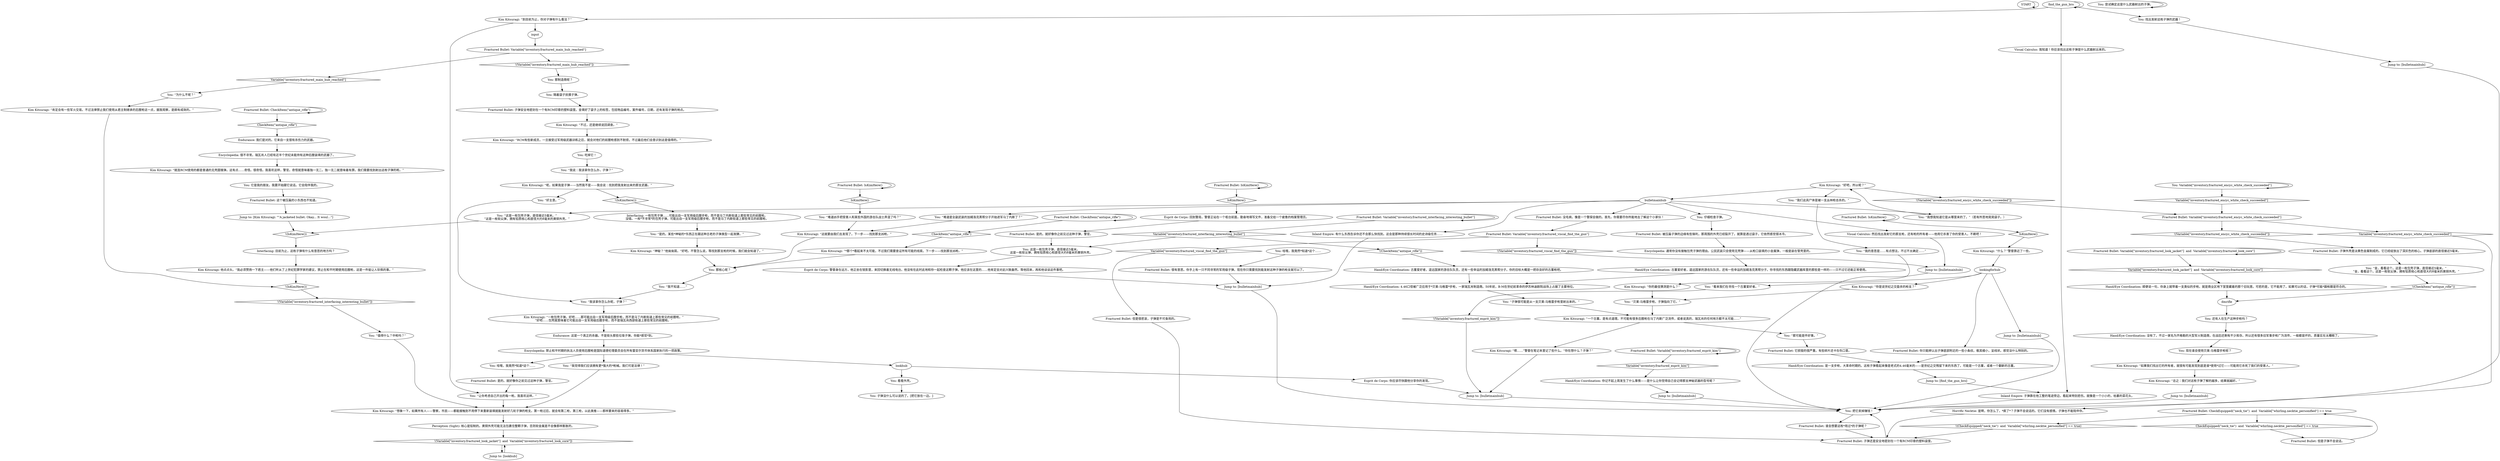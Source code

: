 # INVENTORY / FRACTURED BULLET
# By inspecting the bullet, you can find out that:
#1. The bullet came from a breech-loaded rifle.
#2. The bullet was shot from some distance, so this was probably not a mercy kill (white check.)
#3. The rifle used was a model mass-produced during the revolutionary war, and the surplus rifles/ammo are still a favourite with third-world guerrillas and Jamrock bangers.
# ==================================================
digraph G {
	  0 [label="START"];
	  1 [label="input"];
	  2 [label="You: 哇哦，我竟然*知道*这个……"];
	  3 [label="You: “值得什么？中枪吗？”"];
	  4 [label="Esprit de Corps: 警督身在远方，他正坐在锐影里，来回切换着无线电台。他没有在此时此地和你一起检查这颗子弹。他应该在这里的……他肯定会对此兴致盎然。等他回来，再和他谈谈这件事吧。"];
	  5 [label="Interfacing: 一枚包壳子弹……可能出自一支军用级后膛步枪，而不是马丁内斯街道上那些常见的前膛枪。\n没错。一枚*不寻常*的包壳子弹。可能出自一支军用级后膛步枪，而不是马丁内斯街道上那些常见的前膛枪。"];
	  6 [label="Fractured Bullet: 这个被压扁的小东西也不知道。"];
	  7 [label="Fractured Bullet: 但是子弹不会说话。"];
	  8 [label="Horrific Necktie: 是啊，你怎么了，*疯了*？子弹不会说话的。它们没有感情。子弹也不能陪伴你。"];
	  9 [label="Hand/Eye Coordination: 是一支步枪，大革命时期的。这枚子弹看起来像是老式的4.46毫米的——是世纪之交残留下来的东西了。可能是一个古董，或者一个翻新的古董。"];
	  10 [label="Fractured Bullet: Variable[\"inventory.fractured_look_jacket\"]  and  Variable[\"inventory.fractured_look_core\"]"];
	  11 [label="Variable[\"inventory.fractured_look_jacket\"]  and  Variable[\"inventory.fractured_look_core\"]", shape=diamond];
	  12 [label="!(Variable[\"inventory.fractured_look_jacket\"]  and  Variable[\"inventory.fractured_look_core\"])", shape=diamond];
	  13 [label="lookhub"];
	  14 [label="You: “让你考虑自己开出的每一枪。我喜欢这样。”"];
	  15 [label="You: “这是一枚包壳子弹，直径接近5毫米。”\n“这是一枚软尖弹，拥有铅质核心和直径大约8毫米的黄铜外壳。”"];
	  16 [label="You: “金，看看这个。这是一枚包壳子弹，直径接近5毫米。”\n“金，看看这个。这是一枚软尖弹，拥有铅质核心和直径大约8毫米的黄铜外壳。”"];
	  17 [label="Endurance: 这是一个真正的杀器。不是街头那些垃圾子弹。你能*感觉*到。"];
	  18 [label="Endurance: 我们是对的。它来自一支很有杀伤力的武器。"];
	  19 [label="Hand/Eye Coordination: 古董爱好者，遥远国家的游击队队员，还有一些幸运的加姆洛克黑帮分子。你寻找的东西跟隐藏武器库里的那些是一样的——只不过它还能正常使用。"];
	  20 [label="Jump to: [bulletmainhub]"];
	  21 [label="You: “难道凶手把受害人和某些外国的游击队战士弄混了吗？”"];
	  22 [label="Kim Kitsuragi: “到目前为止，你对子弹有什么看法？”"];
	  23 [label="You: 吃掉它！"];
	  24 [label="Encyclopedia: 禁止和平时期的执法人员使用后膛枪是国际道德伦理委员会在所有雷亚尔货币体系国家执行的一项政策。"];
	  25 [label="Perception (Sight): 核心是铅制的。黄铜外壳可能无法包裹住整颗子弹，否则软金属是不会像那样膨胀的。"];
	  26 [label="Kim Kitsuragi: “不过，还是继续说回调查。”"];
	  27 [label="Inland Empire: 子弹靠在他工整的笔迹旁边，看起来特别悲伤。就像是一个小小的，枯萎的菜花头。"];
	  28 [label="find_the_gun_bro"];
	  29 [label="You: 它是我的朋友。我要开始跟它说话。它会陪伴我的。"];
	  30 [label="Inland Empire: 有什么东西告诉你还不会那么快找到。这会是那种持续很长时间的史诗级任务……"];
	  31 [label="You: “我想我知道它是从哪里来的了。”（若有所思地晃晃袋子。）"];
	  32 [label="You: 隔着袋子抚摸子弹。"];
	  33 [label="Hand/Eye Coordination: 4.46口径被广泛应用于*贝莱-马格雷*步枪，一家瑞瓦肖制造商。50年前，B-M在世纪前革命的伊苏林迪剧院战场上占据了主要地位。"];
	  34 [label="Fractured Bullet: IsKimHere()"];
	  35 [label="IsKimHere()", shape=diamond];
	  36 [label="!(IsKimHere())", shape=diamond];
	  37 [label="Kim Kitsuragi: “RCM有些新成员，一旦接受过军用级武器训练之后，就会对他们的前膛枪感到不耐烦，不过最后他们会意识到这是值得的。”"];
	  38 [label="lookingforhub"];
	  39 [label="You: “我说：我该拿你怎么办，子弹？”"];
	  40 [label="Fractured Bullet: 但是很悲哀，子弹是不可食用的。"];
	  41 [label="Visual Calculus: 然后找出发射它的那支枪，还有枪的所有者——他用它杀害了你的受害人。不赖吧！"];
	  42 [label="You: 子弹没什么可以说的了。[把它放在一边。]"];
	  43 [label="Fractured Bullet: 你只能辨认出子弹底部附近的一些小条纹。极其细小，呈线状。感觉没什么特别的。"];
	  44 [label="You: “是的。某些*神秘的*东西正在跟这种古老的子弹类型一起发酵。”"];
	  45 [label="Fractured Bullet: 很有意思。你手上有一只不同寻常的军用级子弹。现在你只需要找到能发射这种子弹的枪支就可以了。"];
	  46 [label="Fractured Bullet: 是的。就好像你之前见过这种子弹，警官。"];
	  47 [label="Fractured Bullet: Variable[\"inventory.fractured_esprit_kim\"]"];
	  48 [label="Variable[\"inventory.fractured_esprit_kim\"]", shape=diamond];
	  49 [label="!(Variable[\"inventory.fractured_esprit_kim\"])", shape=diamond];
	  50 [label="Kim Kitsuragi: “*那个*看起来不太可能，不过我们需要查证所有可能的线索。下一步——找到那支凶枪。”"];
	  51 [label="Hand/Eye Coordination: 顺便说一句，你身上就带着一支类似的步枪。就是商业区地下室里藏着的那个旧玩意。可悲的是，它不能用了。如果可以的话，子弹*可能*跟枪膛是符合的。"];
	  52 [label="Fractured Bullet: IsKimHere()"];
	  53 [label="IsKimHere()", shape=diamond];
	  54 [label="!(IsKimHere())", shape=diamond];
	  55 [label="Kim Kitsuragi: “一枚包壳子弹。好吧……那可能出自一支军用级后膛步枪，而不是马丁内斯街道上那些常见的前膛枪。”\n“好吧……包壳就意味着它可能出自一支军用级后膛步枪，而不是瑞瓦肖西部街道上那些常见的前膛枪。”"];
	  56 [label="Fractured Bullet: IsKimHere()"];
	  57 [label="IsKimHere()", shape=diamond];
	  58 [label="!(IsKimHere())", shape=diamond];
	  59 [label="You: “我不知道……”"];
	  60 [label="Fractured Bullet: 它损毁的很严重。有些碎片还卡在伤口里。"];
	  61 [label="Kim Kitsuragi: 他点点头。“我必须赞扬一下君主——他们听从了上世纪犯罪学家的建议，禁止在和平时期使用后膛枪，这是一件挺让人钦佩的事。”"];
	  62 [label="Fractured Bullet: Variable[\"inventory.fractured_interfacing_interesting_bullet\"]"];
	  63 [label="Variable[\"inventory.fractured_interfacing_interesting_bullet\"]", shape=diamond];
	  64 [label="!(Variable[\"inventory.fractured_interfacing_interesting_bullet\"])", shape=diamond];
	  65 [label="Esprit de Corps: 回到警局，警督正站在一个柜台前面，勤奋地填写文件，准备交给一个疲惫的档案管理员。"];
	  66 [label="Kim Kitsuragi: “嗯……”警督在笔记本里记了些什么。“你在想什么？子弹？”"];
	  67 [label="You: “为什么不呢？”"];
	  68 [label="Fractured Bullet: 子弹还是安全地密封在一个有RCM印章的塑料袋里。"];
	  69 [label="Jump to: [find_the_gun_bro]"];
	  70 [label="You: 那制造商呢？"];
	  71 [label="Fractured Bullet: 子弹安全地密封在一个有RCM印章的塑料袋里。金填好了袋子上的标签，包括物品编号，案件编号，日期，还有发现子弹的地点。"];
	  72 [label="Fractured Bullet: 被压扁子弹的边缘有些锋利，那周围的外壳已经裂开了。就算是透过袋子，它依然感觉很冰冷。"];
	  73 [label="Fractured Bullet: 子弹外壳是淡黄色金属制成的。它已经绽放出了深灰色的核心。子弹底部的直径接近5毫米。"];
	  74 [label="Hand/Eye Coordination: 你记不起上周发生了什么事情——是什么让你觉得自己会记得那支神秘武器的型号呢？"];
	  75 [label="Esprit de Corps: 你应该尽快跟他分享你的发现。"];
	  76 [label="You: 那核心呢？"];
	  77 [label="Jump to: [bulletmainhub]"];
	  78 [label="Fractured Bullet: 没毛病，像是一个警探会做的。首先，你需要尽你所能地去了解这个小家伙！"];
	  79 [label="You: 仔细检查子弹。"];
	  80 [label="You: 尝试确定这是什么武器射出的子弹。"];
	  81 [label="You: Variable[\"inventory.fractured_encyc_white_check_succeeded\"]"];
	  82 [label="Variable[\"inventory.fractured_encyc_white_check_succeeded\"]", shape=diamond];
	  83 [label="!(Variable[\"inventory.fractured_encyc_white_check_succeeded\"])", shape=diamond];
	  84 [label="You: “子弹很可能是从一支贝莱-马格雷步枪里射出来的。”"];
	  85 [label="Fractured Bullet: CheckItem(\"antique_rifle\")"];
	  86 [label="CheckItem(\"antique_rifle\")", shape=diamond];
	  87 [label="!(CheckItem(\"antique_rifle\"))", shape=diamond];
	  88 [label="Jump to: [Kim Kitsuragi: \"\"A jacketed bullet. Okay... It woul...\"]"];
	  89 [label="Visual Calculus: 我知道！你应该找出这枚子弹是什么武器射出来的。"];
	  90 [label="You: 把它卖掉赚钱！"];
	  91 [label="bulletmainhub"];
	  92 [label="You: “我的意思是……有点想法，不过不太确定……”"];
	  93 [label="Kim Kitsuragi: “你是说世纪之交盈余的枪支？”"];
	  94 [label="You: “看来我们在寻找一个古董爱好者。”"];
	  95 [label="You: “难道是全副武装的加姆洛克黑帮分子开始进军马丁内斯了？”"];
	  96 [label="You: “我该拿你怎么办呢，子弹？”"];
	  97 [label="Kim Kitsuragi: “如果我们找出它的所有者，就很有可能发现到底是谁*使用*过它——可能用它杀死了我们的受害人。”"];
	  98 [label="Fractured Bullet: CheckItem(\"antique_rifle\")"];
	  99 [label="CheckItem(\"antique_rifle\")", shape=diamond];
	  100 [label="!(CheckItem(\"antique_rifle\"))", shape=diamond];
	  101 [label="You: 哇哦，我竟然*知道*这个……"];
	  102 [label="Jump to: [bulletmainhub]"];
	  103 [label="Kim Kitsuragi: “肯定会有一些军火交易。不过法律禁止我们使用从君主制继承的后膛枪这一点，据我观察，是颇有成效的。”"];
	  104 [label="Fractured Bullet: Variable[\"inventory.fractured_viscal_find_the_gun\"]"];
	  105 [label="Variable[\"inventory.fractured_viscal_find_the_gun\"]", shape=diamond];
	  106 [label="!(Variable[\"inventory.fractured_viscal_find_the_gun\"])", shape=diamond];
	  107 [label="Kim Kitsuragi: “好吧，所以呢？”"];
	  108 [label="You: 现在谁会使用贝莱-马格雷步枪呢？"];
	  109 [label="You: “我们这具尸体是被一支丛林枪击杀的。”"];
	  110 [label="You: “我觉得我们应该拥有更*强大的*枪械。我们可是法律！”"];
	  111 [label="Kim Kitsuragi: “这就要由我们去发现了。下一步——找到那支凶枪。”"];
	  112 [label="Kim Kitsuragi: “就连RCM使用的都是普通的无壳圆锥弹。这有点……奇怪。很奇怪。我喜欢这样，警官。奇怪就意味着独一无二。独一无二就意味着有罪。我们需要找到射出这枚子弹的枪。”"];
	  113 [label="Kim Kitsuragi: “总之：我们对这枚子弹了解的越多，结果就越好。”"];
	  114 [label="You: 找出发射这枚子弹的武器！"];
	  115 [label="Fractured Bullet: 是的。就好像你之前见过这种子弹，警官。"];
	  116 [label="Encyclopedia: 通常你没有接触包壳子弹的理由。公民武装只会使用无壳弹——从枪口装填的小金属弹，一般是装在管壳里的。"];
	  117 [label="dmrifle"];
	  118 [label="You: “那可能是件好事。”"];
	  119 [label="Jump to: [bulletmainhub]"];
	  120 [label="Fractured Bullet: CheckEquipped(\"neck_tie\")  and  Variable[\"whirling.necktie_personified\"] == true"];
	  121 [label="CheckEquipped(\"neck_tie\")  and  Variable[\"whirling.necktie_personified\"] == true", shape=diamond];
	  122 [label="!(CheckEquipped(\"neck_tie\")  and  Variable[\"whirling.necktie_personified\"] == true)", shape=diamond];
	  123 [label="Fractured Bullet: Variable[\"inventory.fractured_encyc_white_check_succeeded\"]"];
	  124 [label="Variable[\"inventory.fractured_encyc_white_check_succeeded\"]", shape=diamond];
	  125 [label="!(Variable[\"inventory.fractured_encyc_white_check_succeeded\"])", shape=diamond];
	  126 [label="Kim Kitsuragi: “你的最佳猜测是什么？”"];
	  127 [label="Jump to: [bulletmainhub]"];
	  128 [label="Fractured Bullet: 谁会想要这枚*用过*的子弹呢？"];
	  129 [label="Encyclopedia: 很不寻常。瑞瓦肖人已经有近半个世纪未能持有这种后膛装填的武器了。"];
	  130 [label="You: 看看外壳。"];
	  131 [label="Jump to: [lookhub]"];
	  132 [label="You: “贝莱-马格雷步枪。子弹指向了它。”"];
	  133 [label="Kim Kitsuragi: “想象一下，如果所有人——警察，市民——都能接触到不用停下来重新装填就能发射好几轮子弹的枪支。第一枪过后，就会有第二枪，第三枪，以此类推——那样要来的容易得多。”"];
	  134 [label="Interfacing: 目前为止，这枚子弹有什么有意思的地方吗？"];
	  135 [label="Fractured Bullet: Variable[\"inventory.fractured_main_hub_reached\"]"];
	  136 [label="Variable[\"inventory.fractured_main_hub_reached\"]", shape=diamond];
	  137 [label="!(Variable[\"inventory.fractured_main_hub_reached\"])", shape=diamond];
	  138 [label="Kim Kitsuragi: “什么？”警督靠近了一些。"];
	  139 [label="Kim Kitsuragi: “神秘？”他耸耸肩。“好吧。不管怎么说，等找到那支枪的时候，我们就会知道了。”"];
	  140 [label="Hand/Eye Coordination: 古董爱好者，遥远国家的游击队队员，还有一些幸运的加姆洛克黑帮分子。你的目标大概是一把存良好的古董枪吧。"];
	  141 [label="You: 还有人在生产这种步枪吗？"];
	  142 [label="Hand/Eye Coordination: 没有了。不过一家名为齐格勒的大型军火制造商，在战后还剩有不少库存。所以还有很多旧军事步枪广为流传，一般都是坏的，质量实在太糟糕了。"];
	  143 [label="Kim Kitsuragi: “一个古董。是有点道理。不可能有很多后膛枪在马丁内斯广泛流传，或者说真的，瑞瓦肖的任何地方都不太可能……”"];
	  144 [label="You: 这是一枚包壳子弹，直径接近5毫米。\n这是一枚软尖弹，拥有铅质核心和直径大约8毫米的黄铜外壳。"];
	  145 [label="Kim Kitsuragi: “呃，如果我是子弹——当然我不是——我会说：找到把我发射出来的那支武器。”"];
	  146 [label="You: “好主意。”"];
	  147 [label="Jump to: [bulletmainhub]"];
	  148 [label="Jump to: [bulletmainhub]"];
	  0 -> 0
	  1 -> 135
	  2 -> 115
	  3 -> 133
	  4 -> 127
	  5 -> 44
	  6 -> 88
	  7 -> 120
	  8 -> 68
	  9 -> 69
	  10 -> 10
	  10 -> 11
	  11 -> 51
	  12 -> 131
	  13 -> 130
	  13 -> 75
	  14 -> 133
	  15 -> 54
	  16 -> 87
	  17 -> 24
	  18 -> 129
	  19 -> 33
	  20 -> 90
	  21 -> 111
	  22 -> 1
	  22 -> 14
	  23 -> 39
	  24 -> 2
	  24 -> 13
	  24 -> 110
	  25 -> 12
	  26 -> 37
	  27 -> 90
	  28 -> 89
	  28 -> 114
	  28 -> 28
	  28 -> 22
	  29 -> 6
	  30 -> 127
	  31 -> 107
	  32 -> 71
	  33 -> 84
	  34 -> 34
	  34 -> 35
	  35 -> 65
	  36 -> 64
	  37 -> 23
	  38 -> 43
	  38 -> 20
	  38 -> 93
	  38 -> 94
	  39 -> 145
	  40 -> 68
	  41 -> 148
	  43 -> 9
	  44 -> 139
	  45 -> 127
	  46 -> 144
	  47 -> 48
	  47 -> 47
	  48 -> 74
	  49 -> 102
	  50 -> 76
	  51 -> 117
	  52 -> 52
	  52 -> 53
	  53 -> 21
	  54 -> 134
	  55 -> 17
	  56 -> 56
	  56 -> 57
	  57 -> 138
	  58 -> 5
	  59 -> 96
	  60 -> 9
	  61 -> 36
	  62 -> 62
	  62 -> 63
	  63 -> 144
	  63 -> 100
	  64 -> 3
	  65 -> 46
	  66 -> 102
	  67 -> 103
	  68 -> 90
	  69 -> 27
	  70 -> 32
	  71 -> 26
	  72 -> 116
	  73 -> 16
	  74 -> 147
	  75 -> 102
	  76 -> 59
	  77 -> 90
	  78 -> 104
	  79 -> 72
	  80 -> 80
	  81 -> 81
	  81 -> 82
	  82 -> 123
	  83 -> 123
	  84 -> 143
	  85 -> 85
	  85 -> 86
	  86 -> 50
	  87 -> 117
	  88 -> 54
	  89 -> 27
	  90 -> 128
	  91 -> 41
	  91 -> 78
	  91 -> 79
	  91 -> 15
	  91 -> 30
	  91 -> 95
	  91 -> 31
	  92 -> 126
	  93 -> 132
	  94 -> 49
	  95 -> 111
	  96 -> 55
	  97 -> 113
	  98 -> 98
	  98 -> 99
	  99 -> 18
	  100 -> 140
	  101 -> 45
	  102 -> 90
	  103 -> 36
	  104 -> 105
	  104 -> 106
	  105 -> 40
	  106 -> 148
	  107 -> 91
	  107 -> 83
	  107 -> 109
	  108 -> 97
	  109 -> 92
	  110 -> 133
	  111 -> 76
	  112 -> 29
	  113 -> 119
	  114 -> 77
	  115 -> 14
	  116 -> 19
	  117 -> 141
	  118 -> 60
	  119 -> 90
	  120 -> 121
	  120 -> 122
	  121 -> 7
	  122 -> 68
	  123 -> 124
	  123 -> 125
	  124 -> 8
	  125 -> 73
	  126 -> 132
	  127 -> 90
	  128 -> 68
	  129 -> 112
	  130 -> 42
	  131 -> 12
	  132 -> 143
	  133 -> 25
	  134 -> 61
	  135 -> 136
	  135 -> 137
	  136 -> 67
	  137 -> 70
	  138 -> 38
	  139 -> 76
	  140 -> 33
	  141 -> 142
	  142 -> 108
	  143 -> 66
	  143 -> 118
	  144 -> 4
	  145 -> 146
	  145 -> 58
	  146 -> 96
	  147 -> 90
	  148 -> 90
}

